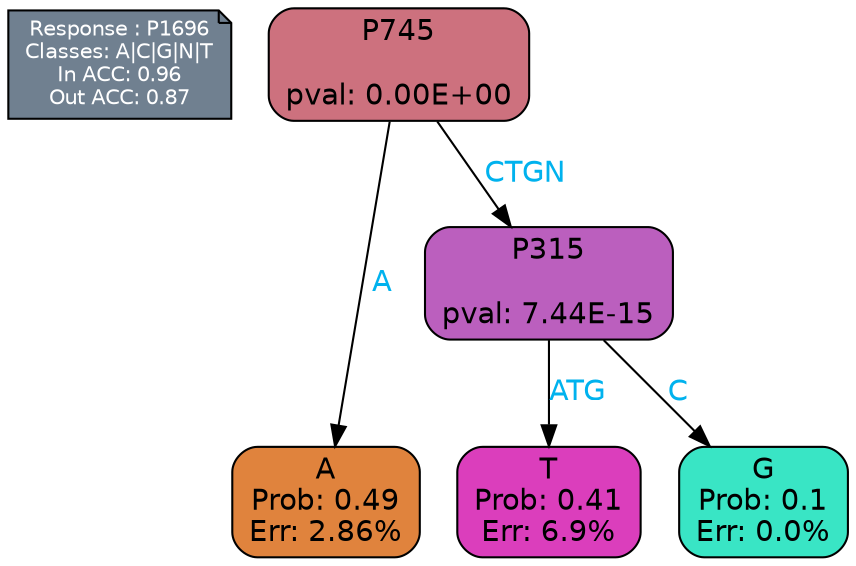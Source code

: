 digraph Tree {
node [shape=box, style="filled, rounded", color="black", fontname=helvetica] ;
graph [ranksep=equally, splines=polylines, bgcolor=transparent, dpi=600] ;
edge [fontname=helvetica] ;
LEGEND [label="Response : P1696
Classes: A|C|G|N|T
In ACC: 0.96
Out ACC: 0.87
",shape=note,align=left,style=filled,fillcolor="slategray",fontcolor="white",fontsize=10];1 [label="P745

pval: 0.00E+00", fillcolor="#cd717e"] ;
2 [label="A
Prob: 0.49
Err: 2.86%", fillcolor="#e0833d"] ;
3 [label="P315

pval: 7.44E-15", fillcolor="#bb5fbe"] ;
4 [label="T
Prob: 0.41
Err: 6.9%", fillcolor="#db3ebc"] ;
5 [label="G
Prob: 0.1
Err: 0.0%", fillcolor="#39e5c5"] ;
1 -> 2 [label="A",fontcolor=deepskyblue2] ;
1 -> 3 [label="CTGN",fontcolor=deepskyblue2] ;
3 -> 4 [label="ATG",fontcolor=deepskyblue2] ;
3 -> 5 [label="C",fontcolor=deepskyblue2] ;
{rank = same; 2;4;5;}{rank = same; LEGEND;1;}}